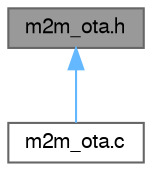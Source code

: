 digraph "m2m_ota.h"
{
 // LATEX_PDF_SIZE
  bgcolor="transparent";
  edge [fontname=FreeSans,fontsize=10,labelfontname=FreeSans,labelfontsize=10];
  node [fontname=FreeSans,fontsize=10,shape=box,height=0.2,width=0.4];
  Node1 [label="m2m_ota.h",height=0.2,width=0.4,color="gray40", fillcolor="grey60", style="filled", fontcolor="black",tooltip="WINC OTA Upgrade API Interface."];
  Node1 -> Node2 [dir="back",color="steelblue1",style="solid"];
  Node2 [label="m2m_ota.c",height=0.2,width=0.4,color="grey40", fillcolor="white", style="filled",URL="$m2m__ota_8c.html",tooltip="NMC1500 IoT OTA Interface."];
}
